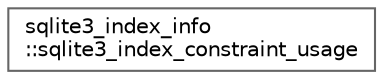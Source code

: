 digraph "Gráfico de Hierarquia de Classes"
{
 // LATEX_PDF_SIZE
  bgcolor="transparent";
  edge [fontname=Helvetica,fontsize=10,labelfontname=Helvetica,labelfontsize=10];
  node [fontname=Helvetica,fontsize=10,shape=box,height=0.2,width=0.4];
  rankdir="LR";
  Node0 [id="Node000000",label="sqlite3_index_info\l::sqlite3_index_constraint_usage",height=0.2,width=0.4,color="grey40", fillcolor="white", style="filled",URL="$structsqlite3__index__info_1_1sqlite3__index__constraint__usage.html",tooltip=" "];
}
